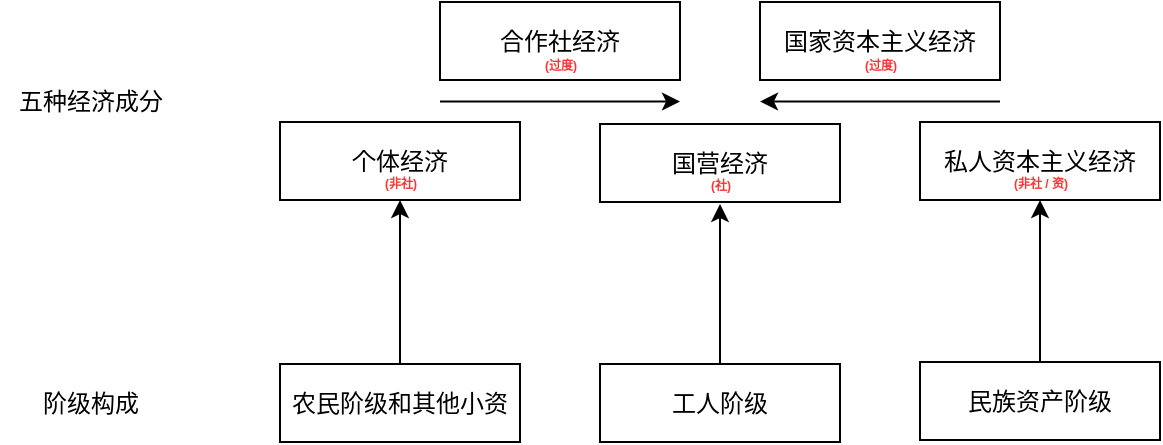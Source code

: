 <mxfile version="23.1.5" type="device">
  <diagram name="第 1 页" id="myo_7_at6cO7FEv_rBnD">
    <mxGraphModel dx="988" dy="570" grid="1" gridSize="10" guides="1" tooltips="1" connect="1" arrows="1" fold="1" page="1" pageScale="1" pageWidth="827" pageHeight="1169" math="0" shadow="0">
      <root>
        <mxCell id="0" />
        <mxCell id="1" parent="0" />
        <mxCell id="vTMeK1ZU6D4NVKmdEMMP-2" value="五种经济成分" style="text;html=1;align=center;verticalAlign=middle;resizable=0;points=[];autosize=1;strokeColor=none;fillColor=none;spacing=0;" vertex="1" parent="1">
          <mxGeometry x="140" y="380" width="90" height="20" as="geometry" />
        </mxCell>
        <mxCell id="vTMeK1ZU6D4NVKmdEMMP-3" value="国营经济" style="rounded=0;whiteSpace=wrap;html=1;" vertex="1" parent="1">
          <mxGeometry x="440" y="401" width="120" height="39" as="geometry" />
        </mxCell>
        <mxCell id="vTMeK1ZU6D4NVKmdEMMP-4" value="个体经济" style="rounded=0;whiteSpace=wrap;html=1;" vertex="1" parent="1">
          <mxGeometry x="280" y="400" width="120" height="39" as="geometry" />
        </mxCell>
        <mxCell id="vTMeK1ZU6D4NVKmdEMMP-5" value="私人资本主义经济" style="rounded=0;whiteSpace=wrap;html=1;" vertex="1" parent="1">
          <mxGeometry x="600" y="400" width="120" height="39" as="geometry" />
        </mxCell>
        <mxCell id="vTMeK1ZU6D4NVKmdEMMP-6" value="合作社经济" style="rounded=0;whiteSpace=wrap;html=1;" vertex="1" parent="1">
          <mxGeometry x="360" y="340" width="120" height="39" as="geometry" />
        </mxCell>
        <mxCell id="vTMeK1ZU6D4NVKmdEMMP-7" value="国家资本主义经济" style="rounded=0;whiteSpace=wrap;html=1;" vertex="1" parent="1">
          <mxGeometry x="520" y="340" width="120" height="39" as="geometry" />
        </mxCell>
        <mxCell id="vTMeK1ZU6D4NVKmdEMMP-9" value="阶级构成" style="text;html=1;align=center;verticalAlign=middle;resizable=0;points=[];autosize=1;strokeColor=none;fillColor=none;spacing=0;" vertex="1" parent="1">
          <mxGeometry x="150" y="530.5" width="70" height="20" as="geometry" />
        </mxCell>
        <mxCell id="vTMeK1ZU6D4NVKmdEMMP-14" style="edgeStyle=orthogonalEdgeStyle;rounded=0;orthogonalLoop=1;jettySize=auto;html=1;entryX=0.5;entryY=1;entryDx=0;entryDy=0;" edge="1" parent="1" source="vTMeK1ZU6D4NVKmdEMMP-10" target="vTMeK1ZU6D4NVKmdEMMP-4">
          <mxGeometry relative="1" as="geometry" />
        </mxCell>
        <mxCell id="vTMeK1ZU6D4NVKmdEMMP-10" value="农民阶级和其他小资" style="rounded=0;whiteSpace=wrap;html=1;" vertex="1" parent="1">
          <mxGeometry x="280" y="521" width="120" height="39" as="geometry" />
        </mxCell>
        <mxCell id="vTMeK1ZU6D4NVKmdEMMP-11" value="工人阶级" style="rounded=0;whiteSpace=wrap;html=1;" vertex="1" parent="1">
          <mxGeometry x="440" y="521" width="120" height="39" as="geometry" />
        </mxCell>
        <mxCell id="vTMeK1ZU6D4NVKmdEMMP-15" style="edgeStyle=orthogonalEdgeStyle;rounded=0;orthogonalLoop=1;jettySize=auto;html=1;entryX=0.5;entryY=1;entryDx=0;entryDy=0;" edge="1" parent="1" source="vTMeK1ZU6D4NVKmdEMMP-12" target="vTMeK1ZU6D4NVKmdEMMP-5">
          <mxGeometry relative="1" as="geometry" />
        </mxCell>
        <mxCell id="vTMeK1ZU6D4NVKmdEMMP-12" value="民族资产阶级" style="rounded=0;whiteSpace=wrap;html=1;" vertex="1" parent="1">
          <mxGeometry x="600" y="520" width="120" height="39" as="geometry" />
        </mxCell>
        <mxCell id="vTMeK1ZU6D4NVKmdEMMP-13" style="edgeStyle=orthogonalEdgeStyle;rounded=0;orthogonalLoop=1;jettySize=auto;html=1;" edge="1" parent="1" source="vTMeK1ZU6D4NVKmdEMMP-11">
          <mxGeometry relative="1" as="geometry">
            <mxPoint x="500" y="441" as="targetPoint" />
          </mxGeometry>
        </mxCell>
        <mxCell id="vTMeK1ZU6D4NVKmdEMMP-16" value="&lt;font color=&quot;#ff3333&quot; style=&quot;font-size: 6px;&quot;&gt;&lt;b&gt;(社)&lt;/b&gt;&lt;/font&gt;" style="text;html=1;align=center;verticalAlign=middle;resizable=0;points=[];autosize=1;strokeColor=none;fillColor=none;spacing=0;" vertex="1" parent="1">
          <mxGeometry x="485" y="420" width="30" height="20" as="geometry" />
        </mxCell>
        <mxCell id="vTMeK1ZU6D4NVKmdEMMP-17" value="&lt;font color=&quot;#ff3333&quot; style=&quot;font-size: 6px;&quot;&gt;&lt;b&gt;(过度)&lt;/b&gt;&lt;/font&gt;" style="text;html=1;align=center;verticalAlign=middle;resizable=0;points=[];autosize=1;strokeColor=none;fillColor=none;spacing=0;" vertex="1" parent="1">
          <mxGeometry x="400" y="360" width="40" height="20" as="geometry" />
        </mxCell>
        <mxCell id="vTMeK1ZU6D4NVKmdEMMP-18" value="&lt;font color=&quot;#ff3333&quot; style=&quot;font-size: 6px;&quot;&gt;&lt;b&gt;(非社)&lt;/b&gt;&lt;/font&gt;" style="text;html=1;align=center;verticalAlign=middle;resizable=0;points=[];autosize=1;strokeColor=none;fillColor=none;spacing=0;" vertex="1" parent="1">
          <mxGeometry x="320" y="419" width="40" height="20" as="geometry" />
        </mxCell>
        <mxCell id="vTMeK1ZU6D4NVKmdEMMP-19" value="&lt;font color=&quot;#ff3333&quot; style=&quot;font-size: 6px;&quot;&gt;&lt;b&gt;(非社 / 资)&lt;/b&gt;&lt;/font&gt;" style="text;html=1;align=center;verticalAlign=middle;resizable=0;points=[];autosize=1;strokeColor=none;fillColor=none;spacing=0;" vertex="1" parent="1">
          <mxGeometry x="635" y="419" width="50" height="20" as="geometry" />
        </mxCell>
        <mxCell id="vTMeK1ZU6D4NVKmdEMMP-21" value="&lt;font color=&quot;#ff3333&quot; style=&quot;font-size: 6px;&quot;&gt;&lt;b&gt;(过度)&lt;/b&gt;&lt;/font&gt;" style="text;html=1;align=center;verticalAlign=middle;resizable=0;points=[];autosize=1;strokeColor=none;fillColor=none;spacing=0;" vertex="1" parent="1">
          <mxGeometry x="560" y="360" width="40" height="20" as="geometry" />
        </mxCell>
        <mxCell id="vTMeK1ZU6D4NVKmdEMMP-22" value="" style="endArrow=classic;html=1;rounded=0;" edge="1" parent="1">
          <mxGeometry width="50" height="50" relative="1" as="geometry">
            <mxPoint x="360" y="389.76" as="sourcePoint" />
            <mxPoint x="480" y="389.76" as="targetPoint" />
          </mxGeometry>
        </mxCell>
        <mxCell id="vTMeK1ZU6D4NVKmdEMMP-23" value="" style="endArrow=classic;html=1;rounded=0;" edge="1" parent="1">
          <mxGeometry width="50" height="50" relative="1" as="geometry">
            <mxPoint x="640" y="389.76" as="sourcePoint" />
            <mxPoint x="520" y="389.76" as="targetPoint" />
          </mxGeometry>
        </mxCell>
      </root>
    </mxGraphModel>
  </diagram>
</mxfile>
